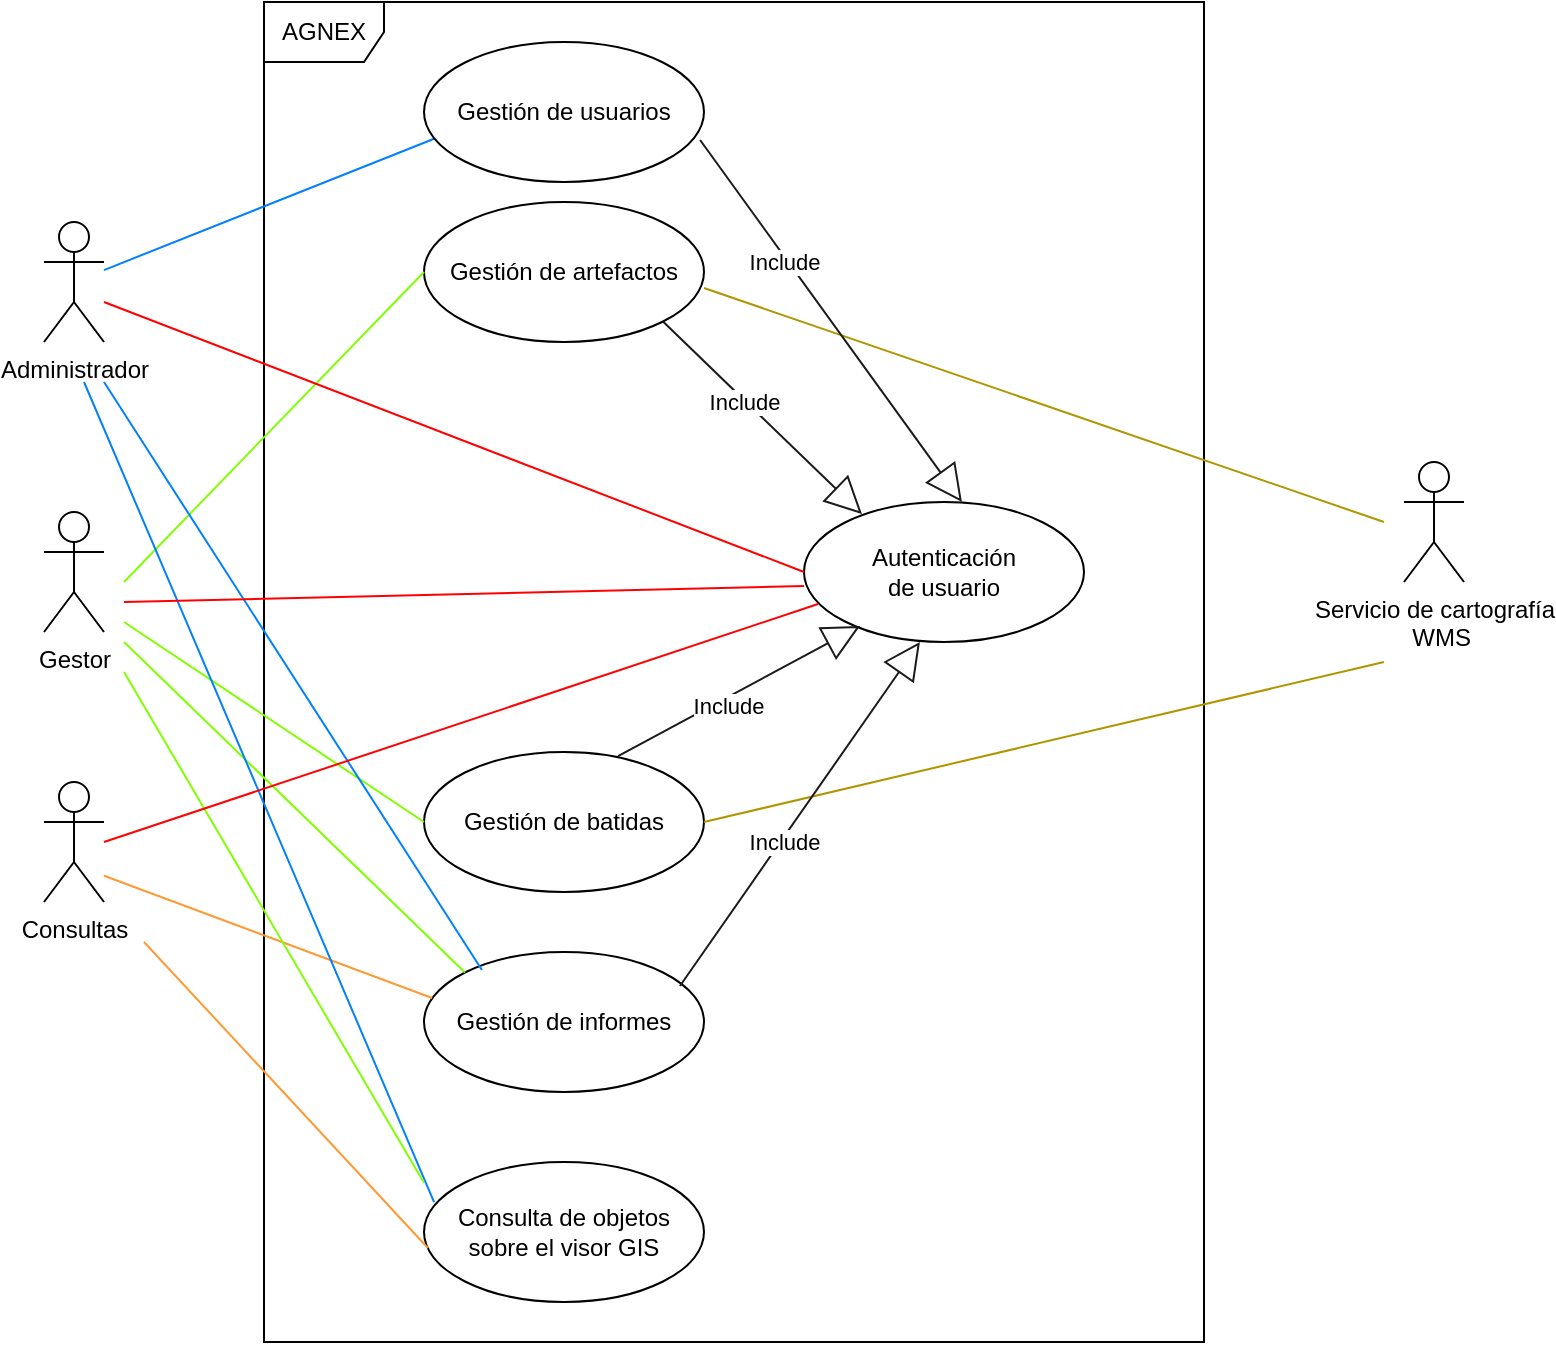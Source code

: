 <mxfile version="10.6.7" type="github"><diagram id="Vh-bdCGSBNEkK5sYlcRN" name="Page-1"><mxGraphModel dx="4889" dy="4244" grid="1" gridSize="10" guides="0" tooltips="1" connect="1" arrows="1" fold="1" page="1" pageScale="1" pageWidth="827" pageHeight="1169" math="0" shadow="0"><root><mxCell id="0"/><mxCell id="1" parent="0"/><mxCell id="Szc5mxI2r1fyYPMW7TiI-49" value="AGNEX" style="shape=umlFrame;whiteSpace=wrap;html=1;shadow=0;" parent="1" vertex="1"><mxGeometry x="-3660" y="-3090" width="470" height="670" as="geometry"/></mxCell><mxCell id="Szc5mxI2r1fyYPMW7TiI-59" style="rounded=0;orthogonalLoop=1;jettySize=auto;html=1;endArrow=none;endFill=0;strokeColor=#007FFF;entryX=0.043;entryY=0.686;entryDx=0;entryDy=0;entryPerimeter=0;" parent="1" source="Szc5mxI2r1fyYPMW7TiI-15" target="Szc5mxI2r1fyYPMW7TiI-22" edge="1"><mxGeometry relative="1" as="geometry"/></mxCell><mxCell id="Szc5mxI2r1fyYPMW7TiI-15" value="Administrador" style="shape=umlActor;verticalLabelPosition=bottom;labelBackgroundColor=#ffffff;verticalAlign=top;html=1;shadow=0;" parent="1" vertex="1"><mxGeometry x="-3770" y="-2980" width="30" height="60" as="geometry"/></mxCell><mxCell id="Szc5mxI2r1fyYPMW7TiI-19" value="Gestor" style="shape=umlActor;verticalLabelPosition=bottom;labelBackgroundColor=#ffffff;verticalAlign=top;html=1;shadow=0;" parent="1" vertex="1"><mxGeometry x="-3770" y="-2835" width="30" height="60" as="geometry"/></mxCell><mxCell id="Szc5mxI2r1fyYPMW7TiI-22" value="Gestión de usuarios" style="ellipse;whiteSpace=wrap;html=1;shadow=0;" parent="1" vertex="1"><mxGeometry x="-3580" y="-3070" width="140" height="70" as="geometry"/></mxCell><mxCell id="Szc5mxI2r1fyYPMW7TiI-23" value="Gestión de artefactos" style="ellipse;whiteSpace=wrap;html=1;shadow=0;" parent="1" vertex="1"><mxGeometry x="-3580" y="-2990" width="140" height="70" as="geometry"/></mxCell><mxCell id="Szc5mxI2r1fyYPMW7TiI-27" value="Gestión de batidas" style="ellipse;whiteSpace=wrap;html=1;shadow=0;" parent="1" vertex="1"><mxGeometry x="-3580" y="-2715" width="140" height="70" as="geometry"/></mxCell><mxCell id="Szc5mxI2r1fyYPMW7TiI-28" value="Gestión de informes" style="ellipse;whiteSpace=wrap;html=1;shadow=0;" parent="1" vertex="1"><mxGeometry x="-3580" y="-2615" width="140" height="70" as="geometry"/></mxCell><mxCell id="Szc5mxI2r1fyYPMW7TiI-34" value="Consultas" style="shape=umlActor;verticalLabelPosition=bottom;labelBackgroundColor=#ffffff;verticalAlign=top;html=1;shadow=0;" parent="1" vertex="1"><mxGeometry x="-3770" y="-2700" width="30" height="60" as="geometry"/></mxCell><mxCell id="Szc5mxI2r1fyYPMW7TiI-44" value="&lt;div&gt;Servicio de cartografía&lt;/div&gt;&lt;div&gt;&amp;nbsp; WMS&lt;br&gt;&lt;/div&gt;" style="shape=umlActor;verticalLabelPosition=bottom;labelBackgroundColor=#ffffff;verticalAlign=top;html=1;shadow=0;" parent="1" vertex="1"><mxGeometry x="-3090" y="-2860" width="30" height="60" as="geometry"/></mxCell><mxCell id="Szc5mxI2r1fyYPMW7TiI-61" style="rounded=0;orthogonalLoop=1;jettySize=auto;html=1;endArrow=none;endFill=0;strokeColor=#80FF00;entryX=0;entryY=0.5;entryDx=0;entryDy=0;" parent="1" target="Szc5mxI2r1fyYPMW7TiI-23" edge="1"><mxGeometry relative="1" as="geometry"><mxPoint x="-3730" y="-2800" as="sourcePoint"/><mxPoint x="-3564" y="-3002" as="targetPoint"/></mxGeometry></mxCell><mxCell id="Szc5mxI2r1fyYPMW7TiI-65" style="rounded=0;orthogonalLoop=1;jettySize=auto;html=1;endArrow=none;endFill=0;strokeColor=#80FF00;entryX=0;entryY=0.5;entryDx=0;entryDy=0;" parent="1" target="Szc5mxI2r1fyYPMW7TiI-27" edge="1"><mxGeometry relative="1" as="geometry"><mxPoint x="-3730" y="-2780" as="sourcePoint"/><mxPoint x="-3574" y="-2820" as="targetPoint"/></mxGeometry></mxCell><mxCell id="Szc5mxI2r1fyYPMW7TiI-66" style="rounded=0;orthogonalLoop=1;jettySize=auto;html=1;endArrow=none;endFill=0;strokeColor=#80FF00;entryX=0;entryY=0;entryDx=0;entryDy=0;" parent="1" target="Szc5mxI2r1fyYPMW7TiI-28" edge="1"><mxGeometry relative="1" as="geometry"><mxPoint x="-3730" y="-2770" as="sourcePoint"/><mxPoint x="-3584" y="-2750" as="targetPoint"/></mxGeometry></mxCell><mxCell id="Szc5mxI2r1fyYPMW7TiI-67" style="rounded=0;orthogonalLoop=1;jettySize=auto;html=1;endArrow=none;endFill=0;strokeColor=#FF9933;entryX=0.029;entryY=0.329;entryDx=0;entryDy=0;entryPerimeter=0;shadow=0;" parent="1" target="Szc5mxI2r1fyYPMW7TiI-28" edge="1"><mxGeometry relative="1" as="geometry"><mxPoint x="-3740" y="-2653.138" as="sourcePoint"/><mxPoint x="-3580" y="-2590" as="targetPoint"/></mxGeometry></mxCell><mxCell id="Szc5mxI2r1fyYPMW7TiI-68" style="rounded=0;orthogonalLoop=1;jettySize=auto;html=1;endArrow=none;endFill=0;strokeColor=#B09500;fillColor=#e3c800;" parent="1" edge="1"><mxGeometry relative="1" as="geometry"><mxPoint x="-3100" y="-2830" as="sourcePoint"/><mxPoint x="-3440" y="-2947" as="targetPoint"/></mxGeometry></mxCell><mxCell id="Szc5mxI2r1fyYPMW7TiI-70" style="rounded=0;orthogonalLoop=1;jettySize=auto;html=1;endArrow=none;endFill=0;strokeColor=#B09500;entryX=1;entryY=0.5;entryDx=0;entryDy=0;fillColor=#e3c800;" parent="1" target="Szc5mxI2r1fyYPMW7TiI-27" edge="1"><mxGeometry relative="1" as="geometry"><mxPoint x="-3100" y="-2760" as="sourcePoint"/><mxPoint x="-3417" y="-2887" as="targetPoint"/></mxGeometry></mxCell><mxCell id="Szc5mxI2r1fyYPMW7TiI-72" style="rounded=0;orthogonalLoop=1;jettySize=auto;html=1;endArrow=none;endFill=0;strokeColor=#007FFF;entryX=0.207;entryY=0.129;entryDx=0;entryDy=0;entryPerimeter=0;" parent="1" target="Szc5mxI2r1fyYPMW7TiI-28" edge="1"><mxGeometry relative="1" as="geometry"><mxPoint x="-3740" y="-2900" as="sourcePoint"/><mxPoint x="-3580" y="-2620" as="targetPoint"/></mxGeometry></mxCell><mxCell id="hkYGSObaTnY-0oMp1w_O-1" value="&lt;div&gt;Autenticación&lt;/div&gt;&lt;div&gt; de usuario&lt;/div&gt;" style="ellipse;whiteSpace=wrap;html=1;shadow=0;" parent="1" vertex="1"><mxGeometry x="-3390" y="-2840" width="140" height="70" as="geometry"/></mxCell><mxCell id="hkYGSObaTnY-0oMp1w_O-14" value="&lt;div&gt;Consulta de objetos&lt;/div&gt;&lt;div&gt;sobre el visor GIS&lt;br&gt;&lt;/div&gt;" style="ellipse;whiteSpace=wrap;html=1;shadow=0;" parent="1" vertex="1"><mxGeometry x="-3580" y="-2510" width="140" height="70" as="geometry"/></mxCell><mxCell id="hkYGSObaTnY-0oMp1w_O-15" style="rounded=0;orthogonalLoop=1;jettySize=auto;html=1;endArrow=none;endFill=0;strokeColor=#007FFF;entryX=0.036;entryY=0.286;entryDx=0;entryDy=0;entryPerimeter=0;" parent="1" target="hkYGSObaTnY-0oMp1w_O-14" edge="1"><mxGeometry relative="1" as="geometry"><mxPoint x="-3750" y="-2900" as="sourcePoint"/><mxPoint x="-3561" y="-2606" as="targetPoint"/></mxGeometry></mxCell><mxCell id="hkYGSObaTnY-0oMp1w_O-16" style="rounded=0;orthogonalLoop=1;jettySize=auto;html=1;endArrow=none;endFill=0;strokeColor=#80FF00;entryX=0.17;entryY=0.881;entryDx=0;entryDy=0;entryPerimeter=0;" parent="1" target="Szc5mxI2r1fyYPMW7TiI-49" edge="1"><mxGeometry relative="1" as="geometry"><mxPoint x="-3730" y="-2755" as="sourcePoint"/><mxPoint x="-3569" y="-2605" as="targetPoint"/></mxGeometry></mxCell><mxCell id="hkYGSObaTnY-0oMp1w_O-17" style="rounded=0;orthogonalLoop=1;jettySize=auto;html=1;endArrow=none;endFill=0;strokeColor=#FF9933;entryX=0.014;entryY=0.614;entryDx=0;entryDy=0;entryPerimeter=0;shadow=0;startSize=10;" parent="1" target="hkYGSObaTnY-0oMp1w_O-14" edge="1"><mxGeometry relative="1" as="geometry"><mxPoint x="-3720" y="-2620" as="sourcePoint"/><mxPoint x="-3566" y="-2602" as="targetPoint"/></mxGeometry></mxCell><mxCell id="VfSKR6zFb8JlNmuZNUb5-1" style="rounded=0;orthogonalLoop=1;jettySize=auto;html=1;endArrow=none;endFill=0;strokeColor=#FF0000;entryX=0;entryY=0.5;entryDx=0;entryDy=0;shadow=0;" edge="1" parent="1" target="hkYGSObaTnY-0oMp1w_O-1"><mxGeometry relative="1" as="geometry"><mxPoint x="-3740" y="-2940" as="sourcePoint"/><mxPoint x="-3496" y="-2779" as="targetPoint"/></mxGeometry></mxCell><mxCell id="VfSKR6zFb8JlNmuZNUb5-2" style="rounded=0;orthogonalLoop=1;jettySize=auto;html=1;endArrow=none;endFill=0;strokeColor=#FF0000;shadow=0;" edge="1" parent="1"><mxGeometry relative="1" as="geometry"><mxPoint x="-3730" y="-2790" as="sourcePoint"/><mxPoint x="-3390" y="-2798" as="targetPoint"/></mxGeometry></mxCell><mxCell id="VfSKR6zFb8JlNmuZNUb5-3" style="rounded=0;orthogonalLoop=1;jettySize=auto;html=1;endArrow=none;endFill=0;strokeColor=#FF0000;shadow=0;entryX=0.05;entryY=0.729;entryDx=0;entryDy=0;entryPerimeter=0;" edge="1" parent="1" target="hkYGSObaTnY-0oMp1w_O-1"><mxGeometry relative="1" as="geometry"><mxPoint x="-3740" y="-2670" as="sourcePoint"/><mxPoint x="-3380" y="-2790" as="targetPoint"/></mxGeometry></mxCell><mxCell id="VfSKR6zFb8JlNmuZNUb5-4" value="Include" style="endArrow=block;endSize=16;endFill=0;html=1;strokeColor=#1A1A1A;entryX=0.2;entryY=0.886;entryDx=0;entryDy=0;entryPerimeter=0;exitX=0.693;exitY=0.029;exitDx=0;exitDy=0;exitPerimeter=0;" edge="1" parent="1" source="Szc5mxI2r1fyYPMW7TiI-27" target="hkYGSObaTnY-0oMp1w_O-1"><mxGeometry x="0.063" y="-14" width="160" relative="1" as="geometry"><mxPoint x="-3490" y="-2710" as="sourcePoint"/><mxPoint x="-3330" y="-2710" as="targetPoint"/><Array as="points"/><mxPoint x="-16" y="-3" as="offset"/></mxGeometry></mxCell><mxCell id="VfSKR6zFb8JlNmuZNUb5-6" value="Include" style="endArrow=block;endSize=16;endFill=0;html=1;strokeColor=#1A1A1A;entryX=0.414;entryY=1;entryDx=0;entryDy=0;entryPerimeter=0;exitX=0.914;exitY=0.243;exitDx=0;exitDy=0;exitPerimeter=0;" edge="1" parent="1" source="Szc5mxI2r1fyYPMW7TiI-28" target="hkYGSObaTnY-0oMp1w_O-1"><mxGeometry x="-0.153" y="-1" width="160" relative="1" as="geometry"><mxPoint x="-3473" y="-2703" as="sourcePoint"/><mxPoint x="-3352" y="-2768" as="targetPoint"/><Array as="points"/><mxPoint as="offset"/></mxGeometry></mxCell><mxCell id="VfSKR6zFb8JlNmuZNUb5-7" value="Include" style="endArrow=block;endSize=16;endFill=0;html=1;strokeColor=#1A1A1A;entryX=0.564;entryY=0;entryDx=0;entryDy=0;entryPerimeter=0;exitX=0.986;exitY=0.7;exitDx=0;exitDy=0;exitPerimeter=0;" edge="1" parent="1" source="Szc5mxI2r1fyYPMW7TiI-22" target="hkYGSObaTnY-0oMp1w_O-1"><mxGeometry x="-0.337" y="-2" width="160" relative="1" as="geometry"><mxPoint x="-3463" y="-2693" as="sourcePoint"/><mxPoint x="-3342" y="-2758" as="targetPoint"/><Array as="points"/><mxPoint as="offset"/></mxGeometry></mxCell><mxCell id="VfSKR6zFb8JlNmuZNUb5-8" value="Include" style="endArrow=block;endSize=16;endFill=0;html=1;strokeColor=#1A1A1A;entryX=0.207;entryY=0.086;entryDx=0;entryDy=0;entryPerimeter=0;exitX=1;exitY=1;exitDx=0;exitDy=0;" edge="1" parent="1" source="Szc5mxI2r1fyYPMW7TiI-23" target="hkYGSObaTnY-0oMp1w_O-1"><mxGeometry x="-0.174" width="160" relative="1" as="geometry"><mxPoint x="-3453" y="-2683" as="sourcePoint"/><mxPoint x="-3332" y="-2748" as="targetPoint"/><Array as="points"/><mxPoint y="1" as="offset"/></mxGeometry></mxCell></root></mxGraphModel></diagram></mxfile>